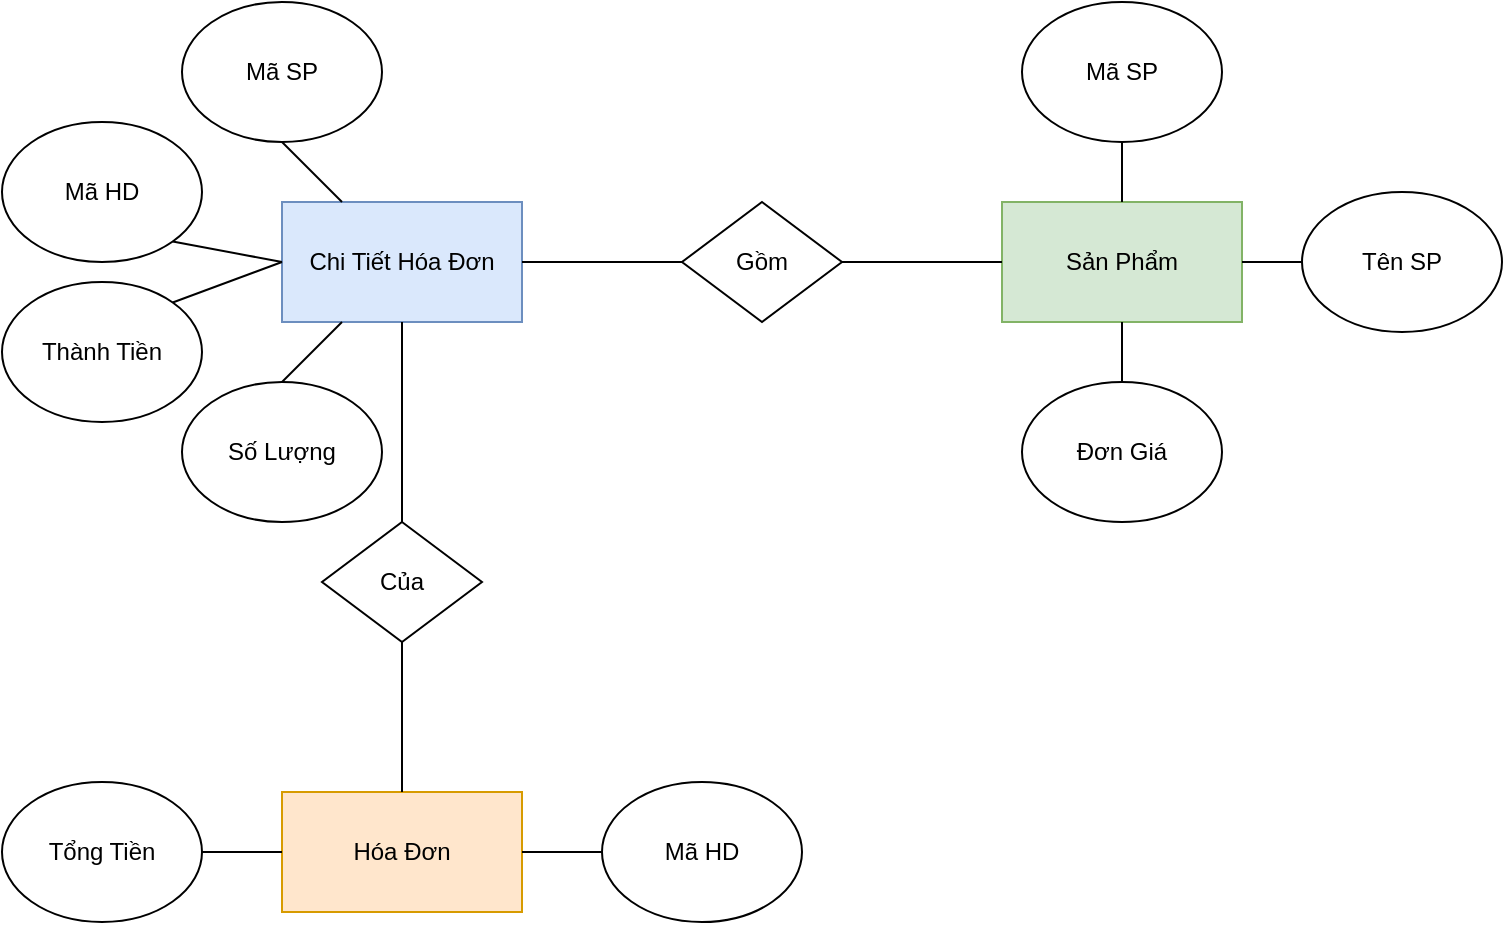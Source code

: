 <mxfile version="24.7.6">
  <diagram name="Page-1" id="pgy9I5oYHcWPJ9aGwN5I">
    <mxGraphModel dx="1235" dy="655" grid="1" gridSize="10" guides="1" tooltips="1" connect="1" arrows="1" fold="1" page="1" pageScale="1" pageWidth="850" pageHeight="1100" math="0" shadow="0">
      <root>
        <mxCell id="0" />
        <mxCell id="1" parent="0" />
        <mxCell id="iatrL-qNKA81DHMAHy29-2" value="Hóa Đơn" style="rounded=0;whiteSpace=wrap;html=1;fillColor=#ffe6cc;strokeColor=#d79b00;" vertex="1" parent="1">
          <mxGeometry x="360" y="415" width="120" height="60" as="geometry" />
        </mxCell>
        <mxCell id="iatrL-qNKA81DHMAHy29-4" value="Chi Tiết Hóa Đơn" style="rounded=0;whiteSpace=wrap;html=1;fillColor=#dae8fc;strokeColor=#6c8ebf;" vertex="1" parent="1">
          <mxGeometry x="360" y="120" width="120" height="60" as="geometry" />
        </mxCell>
        <mxCell id="iatrL-qNKA81DHMAHy29-5" value="Sản Phẩm" style="rounded=0;whiteSpace=wrap;html=1;fillColor=#d5e8d4;strokeColor=#82b366;" vertex="1" parent="1">
          <mxGeometry x="720" y="120" width="120" height="60" as="geometry" />
        </mxCell>
        <mxCell id="iatrL-qNKA81DHMAHy29-6" value="Mã HD" style="ellipse;whiteSpace=wrap;html=1;" vertex="1" parent="1">
          <mxGeometry x="520" y="410" width="100" height="70" as="geometry" />
        </mxCell>
        <mxCell id="iatrL-qNKA81DHMAHy29-7" value="Mã HD" style="ellipse;whiteSpace=wrap;html=1;" vertex="1" parent="1">
          <mxGeometry x="220" y="80" width="100" height="70" as="geometry" />
        </mxCell>
        <mxCell id="iatrL-qNKA81DHMAHy29-8" value="Mã SP" style="ellipse;whiteSpace=wrap;html=1;" vertex="1" parent="1">
          <mxGeometry x="310" y="20" width="100" height="70" as="geometry" />
        </mxCell>
        <mxCell id="iatrL-qNKA81DHMAHy29-9" value="Số Lượng" style="ellipse;whiteSpace=wrap;html=1;" vertex="1" parent="1">
          <mxGeometry x="310" y="210" width="100" height="70" as="geometry" />
        </mxCell>
        <mxCell id="iatrL-qNKA81DHMAHy29-10" value="Đơn Giá" style="ellipse;whiteSpace=wrap;html=1;" vertex="1" parent="1">
          <mxGeometry x="730" y="210" width="100" height="70" as="geometry" />
        </mxCell>
        <mxCell id="iatrL-qNKA81DHMAHy29-11" value="Tổng Tiền" style="ellipse;whiteSpace=wrap;html=1;" vertex="1" parent="1">
          <mxGeometry x="220" y="410" width="100" height="70" as="geometry" />
        </mxCell>
        <mxCell id="iatrL-qNKA81DHMAHy29-12" value="Thành Tiền" style="ellipse;whiteSpace=wrap;html=1;" vertex="1" parent="1">
          <mxGeometry x="220" y="160" width="100" height="70" as="geometry" />
        </mxCell>
        <mxCell id="iatrL-qNKA81DHMAHy29-13" value="Mã SP" style="ellipse;whiteSpace=wrap;html=1;" vertex="1" parent="1">
          <mxGeometry x="730" y="20" width="100" height="70" as="geometry" />
        </mxCell>
        <mxCell id="iatrL-qNKA81DHMAHy29-14" value="Tên SP" style="ellipse;whiteSpace=wrap;html=1;" vertex="1" parent="1">
          <mxGeometry x="870" y="115" width="100" height="70" as="geometry" />
        </mxCell>
        <mxCell id="iatrL-qNKA81DHMAHy29-16" value="" style="endArrow=none;html=1;rounded=0;entryX=0;entryY=0.5;entryDx=0;entryDy=0;exitX=1;exitY=0.5;exitDx=0;exitDy=0;" edge="1" parent="1" source="iatrL-qNKA81DHMAHy29-11" target="iatrL-qNKA81DHMAHy29-2">
          <mxGeometry width="50" height="50" relative="1" as="geometry">
            <mxPoint x="10" y="560" as="sourcePoint" />
            <mxPoint x="60" y="510" as="targetPoint" />
          </mxGeometry>
        </mxCell>
        <mxCell id="iatrL-qNKA81DHMAHy29-17" value="" style="endArrow=none;html=1;rounded=0;entryX=0;entryY=0.5;entryDx=0;entryDy=0;exitX=1;exitY=0.5;exitDx=0;exitDy=0;" edge="1" parent="1" source="iatrL-qNKA81DHMAHy29-2" target="iatrL-qNKA81DHMAHy29-6">
          <mxGeometry width="50" height="50" relative="1" as="geometry">
            <mxPoint x="150" y="560" as="sourcePoint" />
            <mxPoint x="200" y="510" as="targetPoint" />
          </mxGeometry>
        </mxCell>
        <mxCell id="iatrL-qNKA81DHMAHy29-21" value="" style="endArrow=none;html=1;rounded=0;entryX=0.5;entryY=1;entryDx=0;entryDy=0;exitX=0.5;exitY=0;exitDx=0;exitDy=0;" edge="1" parent="1" source="iatrL-qNKA81DHMAHy29-22" target="iatrL-qNKA81DHMAHy29-4">
          <mxGeometry width="50" height="50" relative="1" as="geometry">
            <mxPoint x="420" y="280" as="sourcePoint" />
            <mxPoint x="470" y="300" as="targetPoint" />
          </mxGeometry>
        </mxCell>
        <mxCell id="iatrL-qNKA81DHMAHy29-22" value="Của" style="rhombus;whiteSpace=wrap;html=1;" vertex="1" parent="1">
          <mxGeometry x="380" y="280" width="80" height="60" as="geometry" />
        </mxCell>
        <mxCell id="iatrL-qNKA81DHMAHy29-23" value="" style="endArrow=none;html=1;rounded=0;entryX=0.5;entryY=1;entryDx=0;entryDy=0;exitX=0.5;exitY=0;exitDx=0;exitDy=0;" edge="1" parent="1" source="iatrL-qNKA81DHMAHy29-2" target="iatrL-qNKA81DHMAHy29-22">
          <mxGeometry width="50" height="50" relative="1" as="geometry">
            <mxPoint x="180" y="400" as="sourcePoint" />
            <mxPoint x="230" y="350" as="targetPoint" />
          </mxGeometry>
        </mxCell>
        <mxCell id="iatrL-qNKA81DHMAHy29-24" value="Gồm" style="rhombus;whiteSpace=wrap;html=1;" vertex="1" parent="1">
          <mxGeometry x="560" y="120" width="80" height="60" as="geometry" />
        </mxCell>
        <mxCell id="iatrL-qNKA81DHMAHy29-25" value="" style="endArrow=none;html=1;rounded=0;entryX=0;entryY=0.5;entryDx=0;entryDy=0;exitX=1;exitY=0.5;exitDx=0;exitDy=0;" edge="1" parent="1" source="iatrL-qNKA81DHMAHy29-4" target="iatrL-qNKA81DHMAHy29-24">
          <mxGeometry width="50" height="50" relative="1" as="geometry">
            <mxPoint x="580" y="290" as="sourcePoint" />
            <mxPoint x="630" y="240" as="targetPoint" />
          </mxGeometry>
        </mxCell>
        <mxCell id="iatrL-qNKA81DHMAHy29-26" value="" style="endArrow=none;html=1;rounded=0;entryX=0;entryY=0.5;entryDx=0;entryDy=0;exitX=1;exitY=0.5;exitDx=0;exitDy=0;" edge="1" parent="1" source="iatrL-qNKA81DHMAHy29-24" target="iatrL-qNKA81DHMAHy29-5">
          <mxGeometry width="50" height="50" relative="1" as="geometry">
            <mxPoint x="490" y="160" as="sourcePoint" />
            <mxPoint x="570" y="160" as="targetPoint" />
          </mxGeometry>
        </mxCell>
        <mxCell id="iatrL-qNKA81DHMAHy29-27" value="" style="endArrow=none;html=1;rounded=0;entryX=0;entryY=0.5;entryDx=0;entryDy=0;exitX=1;exitY=0.5;exitDx=0;exitDy=0;" edge="1" parent="1" source="iatrL-qNKA81DHMAHy29-5" target="iatrL-qNKA81DHMAHy29-14">
          <mxGeometry width="50" height="50" relative="1" as="geometry">
            <mxPoint x="890" y="320" as="sourcePoint" />
            <mxPoint x="940" y="270" as="targetPoint" />
          </mxGeometry>
        </mxCell>
        <mxCell id="iatrL-qNKA81DHMAHy29-28" value="" style="endArrow=none;html=1;rounded=0;entryX=0.5;entryY=1;entryDx=0;entryDy=0;exitX=0.5;exitY=0;exitDx=0;exitDy=0;" edge="1" parent="1" source="iatrL-qNKA81DHMAHy29-10" target="iatrL-qNKA81DHMAHy29-5">
          <mxGeometry width="50" height="50" relative="1" as="geometry">
            <mxPoint x="850" y="160" as="sourcePoint" />
            <mxPoint x="880" y="160" as="targetPoint" />
          </mxGeometry>
        </mxCell>
        <mxCell id="iatrL-qNKA81DHMAHy29-29" value="" style="endArrow=none;html=1;rounded=0;exitX=0.5;exitY=1;exitDx=0;exitDy=0;" edge="1" parent="1" source="iatrL-qNKA81DHMAHy29-13" target="iatrL-qNKA81DHMAHy29-5">
          <mxGeometry width="50" height="50" relative="1" as="geometry">
            <mxPoint x="850" y="160" as="sourcePoint" />
            <mxPoint x="880" y="160" as="targetPoint" />
          </mxGeometry>
        </mxCell>
        <mxCell id="iatrL-qNKA81DHMAHy29-30" value="" style="endArrow=none;html=1;rounded=0;entryX=0.25;entryY=1;entryDx=0;entryDy=0;exitX=0.5;exitY=0;exitDx=0;exitDy=0;" edge="1" parent="1" source="iatrL-qNKA81DHMAHy29-9" target="iatrL-qNKA81DHMAHy29-4">
          <mxGeometry width="50" height="50" relative="1" as="geometry">
            <mxPoint x="180" y="320" as="sourcePoint" />
            <mxPoint x="230" y="270" as="targetPoint" />
          </mxGeometry>
        </mxCell>
        <mxCell id="iatrL-qNKA81DHMAHy29-31" value="" style="endArrow=none;html=1;rounded=0;entryX=0;entryY=0.5;entryDx=0;entryDy=0;exitX=1;exitY=0;exitDx=0;exitDy=0;" edge="1" parent="1" source="iatrL-qNKA81DHMAHy29-12" target="iatrL-qNKA81DHMAHy29-4">
          <mxGeometry width="50" height="50" relative="1" as="geometry">
            <mxPoint x="110" y="390" as="sourcePoint" />
            <mxPoint x="160" y="340" as="targetPoint" />
          </mxGeometry>
        </mxCell>
        <mxCell id="iatrL-qNKA81DHMAHy29-32" value="" style="endArrow=none;html=1;rounded=0;entryX=1;entryY=1;entryDx=0;entryDy=0;exitX=0;exitY=0.5;exitDx=0;exitDy=0;" edge="1" parent="1" source="iatrL-qNKA81DHMAHy29-4" target="iatrL-qNKA81DHMAHy29-7">
          <mxGeometry width="50" height="50" relative="1" as="geometry">
            <mxPoint x="316" y="180" as="sourcePoint" />
            <mxPoint x="370" y="160" as="targetPoint" />
          </mxGeometry>
        </mxCell>
        <mxCell id="iatrL-qNKA81DHMAHy29-33" value="" style="endArrow=none;html=1;rounded=0;entryX=0.5;entryY=1;entryDx=0;entryDy=0;exitX=0.25;exitY=0;exitDx=0;exitDy=0;" edge="1" parent="1" source="iatrL-qNKA81DHMAHy29-4" target="iatrL-qNKA81DHMAHy29-8">
          <mxGeometry width="50" height="50" relative="1" as="geometry">
            <mxPoint x="370" y="160" as="sourcePoint" />
            <mxPoint x="316" y="150" as="targetPoint" />
          </mxGeometry>
        </mxCell>
      </root>
    </mxGraphModel>
  </diagram>
</mxfile>
